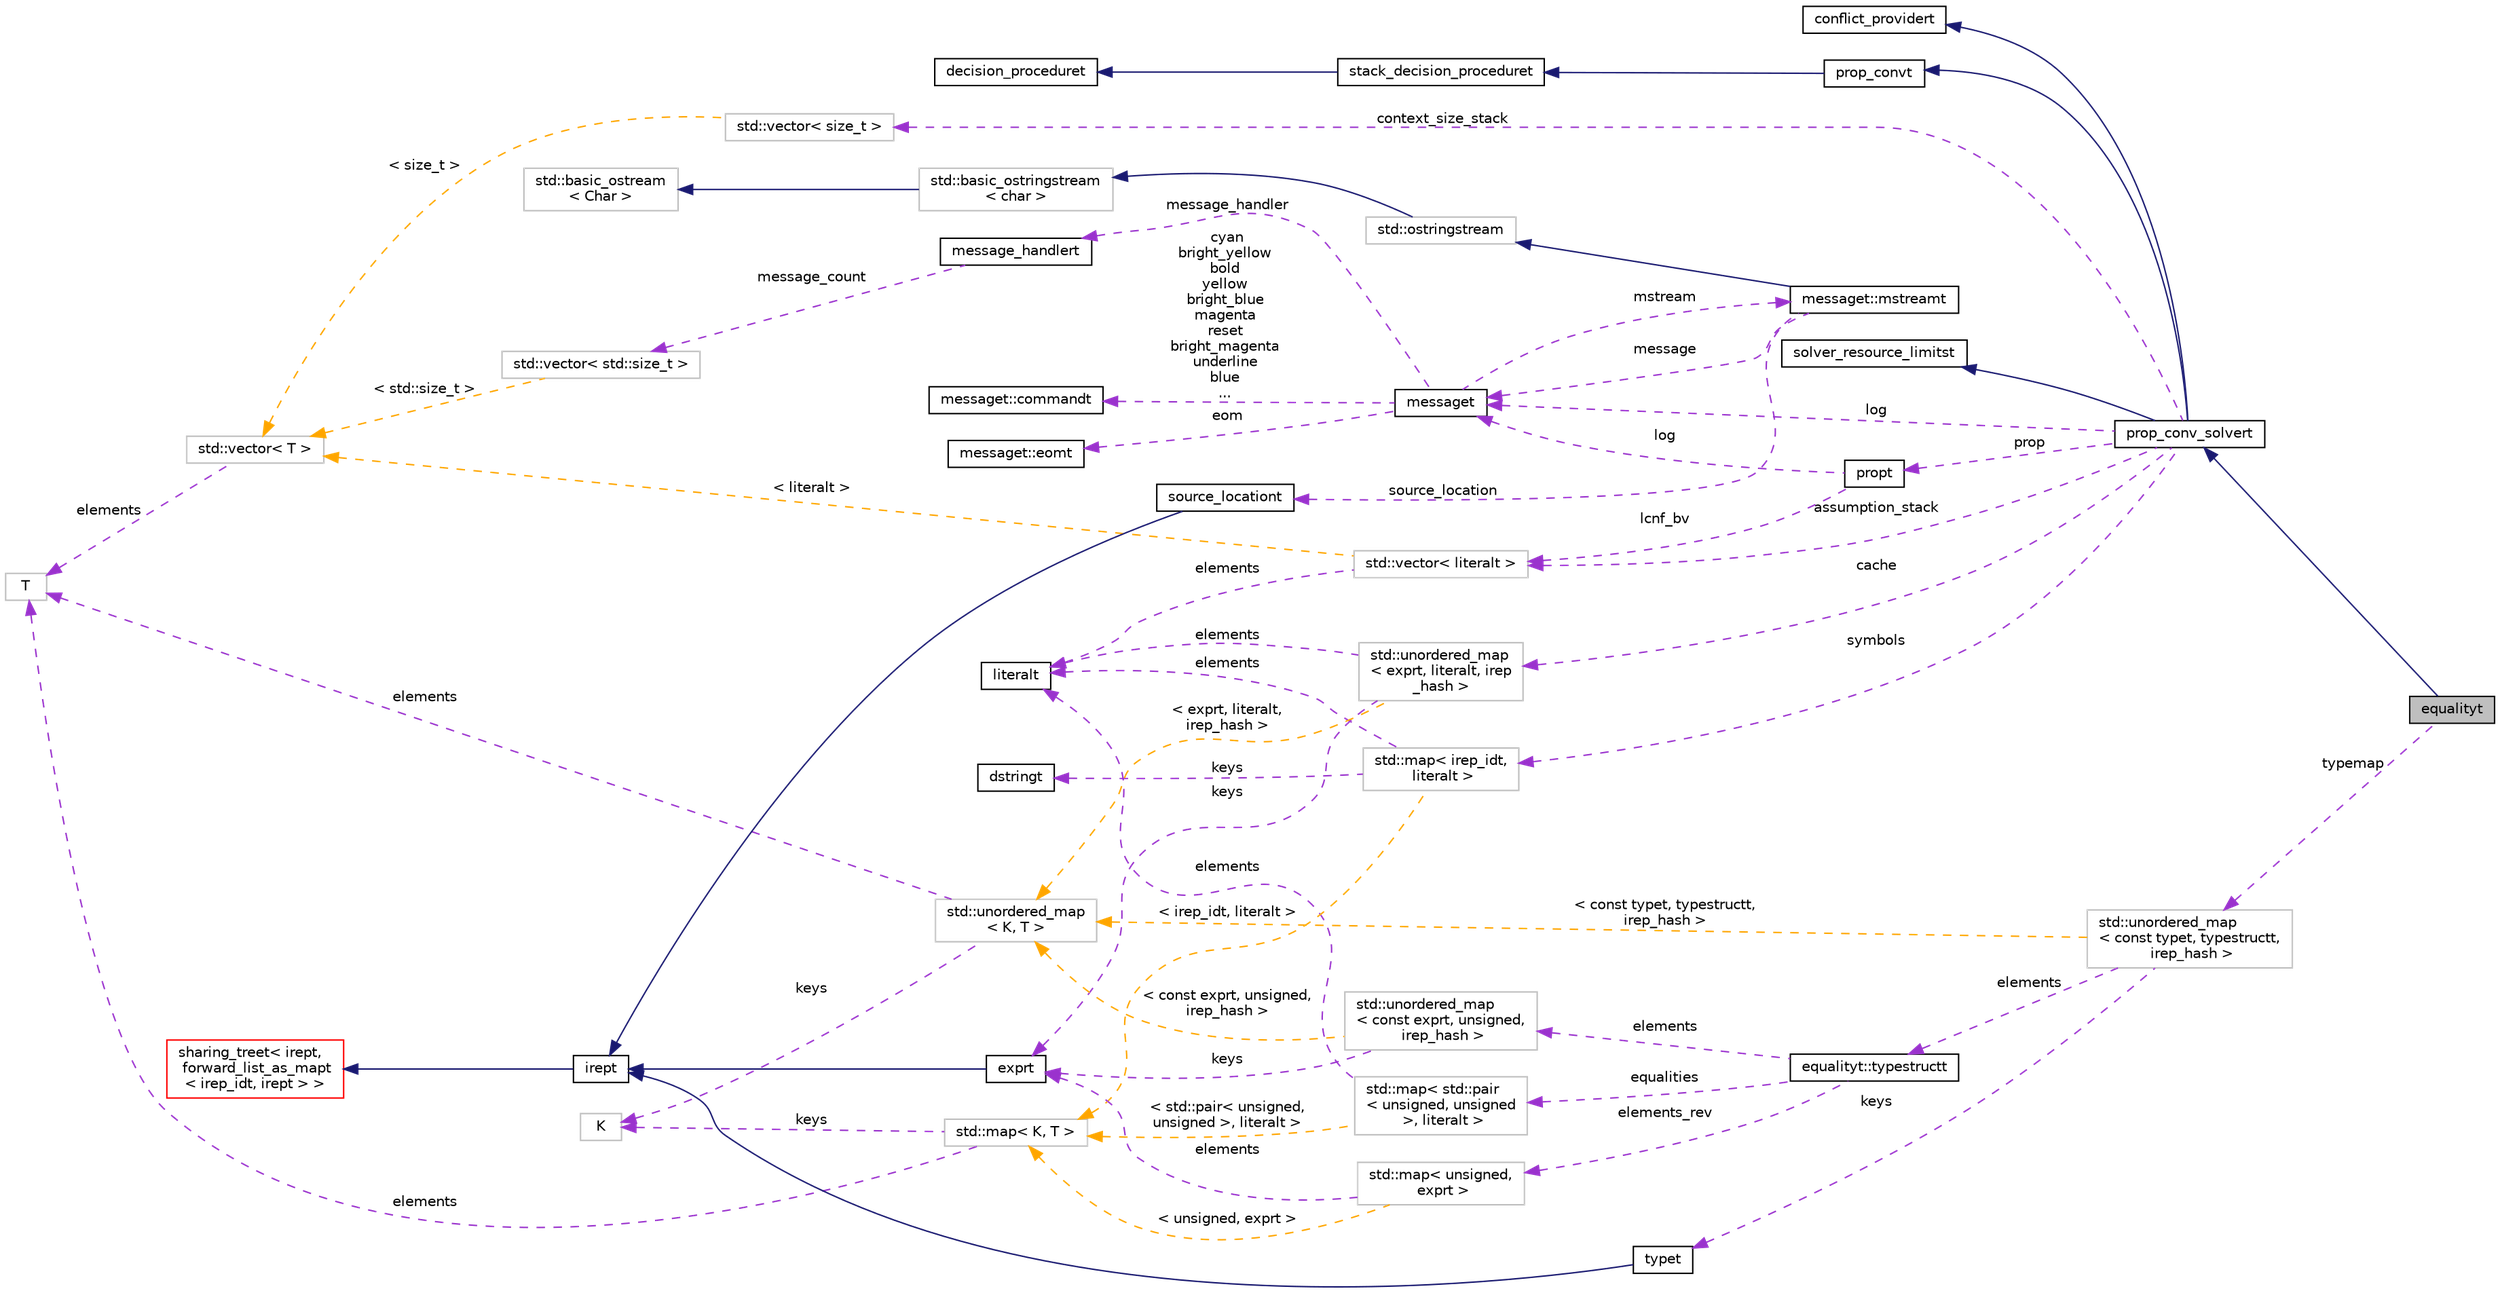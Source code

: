digraph "equalityt"
{
 // LATEX_PDF_SIZE
  bgcolor="transparent";
  edge [fontname="Helvetica",fontsize="10",labelfontname="Helvetica",labelfontsize="10"];
  node [fontname="Helvetica",fontsize="10",shape=record];
  rankdir="LR";
  Node1 [label="equalityt",height=0.2,width=0.4,color="black", fillcolor="grey75", style="filled", fontcolor="black",tooltip=" "];
  Node2 -> Node1 [dir="back",color="midnightblue",fontsize="10",style="solid",fontname="Helvetica"];
  Node2 [label="prop_conv_solvert",height=0.2,width=0.4,color="black",URL="$classprop__conv__solvert.html",tooltip=" "];
  Node3 -> Node2 [dir="back",color="midnightblue",fontsize="10",style="solid",fontname="Helvetica"];
  Node3 [label="conflict_providert",height=0.2,width=0.4,color="black",URL="$classconflict__providert.html",tooltip=" "];
  Node4 -> Node2 [dir="back",color="midnightblue",fontsize="10",style="solid",fontname="Helvetica"];
  Node4 [label="prop_convt",height=0.2,width=0.4,color="black",URL="$classprop__convt.html",tooltip=" "];
  Node5 -> Node4 [dir="back",color="midnightblue",fontsize="10",style="solid",fontname="Helvetica"];
  Node5 [label="stack_decision_proceduret",height=0.2,width=0.4,color="black",URL="$classstack__decision__proceduret.html",tooltip=" "];
  Node6 -> Node5 [dir="back",color="midnightblue",fontsize="10",style="solid",fontname="Helvetica"];
  Node6 [label="decision_proceduret",height=0.2,width=0.4,color="black",URL="$classdecision__proceduret.html",tooltip=" "];
  Node7 -> Node2 [dir="back",color="midnightblue",fontsize="10",style="solid",fontname="Helvetica"];
  Node7 [label="solver_resource_limitst",height=0.2,width=0.4,color="black",URL="$classsolver__resource__limitst.html",tooltip=" "];
  Node8 -> Node2 [dir="back",color="darkorchid3",fontsize="10",style="dashed",label=" symbols" ,fontname="Helvetica"];
  Node8 [label="std::map\< irep_idt,\l literalt \>",height=0.2,width=0.4,color="grey75",tooltip=" "];
  Node9 -> Node8 [dir="back",color="darkorchid3",fontsize="10",style="dashed",label=" keys" ,fontname="Helvetica"];
  Node9 [label="dstringt",height=0.2,width=0.4,color="black",URL="$classdstringt.html",tooltip="dstringt has one field, an unsigned integer no which is an index into a static table of strings."];
  Node10 -> Node8 [dir="back",color="darkorchid3",fontsize="10",style="dashed",label=" elements" ,fontname="Helvetica"];
  Node10 [label="literalt",height=0.2,width=0.4,color="black",URL="$classliteralt.html",tooltip=" "];
  Node11 -> Node8 [dir="back",color="orange",fontsize="10",style="dashed",label=" \< irep_idt, literalt \>" ,fontname="Helvetica"];
  Node11 [label="std::map\< K, T \>",height=0.2,width=0.4,color="grey75",tooltip="STL class."];
  Node12 -> Node11 [dir="back",color="darkorchid3",fontsize="10",style="dashed",label=" keys" ,fontname="Helvetica"];
  Node12 [label="K",height=0.2,width=0.4,color="grey75",tooltip=" "];
  Node13 -> Node11 [dir="back",color="darkorchid3",fontsize="10",style="dashed",label=" elements" ,fontname="Helvetica"];
  Node13 [label="T",height=0.2,width=0.4,color="grey75",tooltip=" "];
  Node14 -> Node2 [dir="back",color="darkorchid3",fontsize="10",style="dashed",label=" log" ,fontname="Helvetica"];
  Node14 [label="messaget",height=0.2,width=0.4,color="black",URL="$classmessaget.html",tooltip="Class that provides messages with a built-in verbosity 'level'."];
  Node15 -> Node14 [dir="back",color="darkorchid3",fontsize="10",style="dashed",label=" message_handler" ,fontname="Helvetica"];
  Node15 [label="message_handlert",height=0.2,width=0.4,color="black",URL="$classmessage__handlert.html",tooltip=" "];
  Node16 -> Node15 [dir="back",color="darkorchid3",fontsize="10",style="dashed",label=" message_count" ,fontname="Helvetica"];
  Node16 [label="std::vector\< std::size_t \>",height=0.2,width=0.4,color="grey75",tooltip=" "];
  Node17 -> Node16 [dir="back",color="orange",fontsize="10",style="dashed",label=" \< std::size_t \>" ,fontname="Helvetica"];
  Node17 [label="std::vector\< T \>",height=0.2,width=0.4,color="grey75",tooltip="STL class."];
  Node13 -> Node17 [dir="back",color="darkorchid3",fontsize="10",style="dashed",label=" elements" ,fontname="Helvetica"];
  Node18 -> Node14 [dir="back",color="darkorchid3",fontsize="10",style="dashed",label=" cyan\nbright_yellow\nbold\nyellow\nbright_blue\nmagenta\nreset\nbright_magenta\nunderline\nblue\n..." ,fontname="Helvetica"];
  Node18 [label="messaget::commandt",height=0.2,width=0.4,color="black",URL="$classmessaget_1_1commandt.html",tooltip=" "];
  Node19 -> Node14 [dir="back",color="darkorchid3",fontsize="10",style="dashed",label=" mstream" ,fontname="Helvetica"];
  Node19 [label="messaget::mstreamt",height=0.2,width=0.4,color="black",URL="$classmessaget_1_1mstreamt.html",tooltip=" "];
  Node20 -> Node19 [dir="back",color="midnightblue",fontsize="10",style="solid",fontname="Helvetica"];
  Node20 [label="std::ostringstream",height=0.2,width=0.4,color="grey75",tooltip="STL class."];
  Node21 -> Node20 [dir="back",color="midnightblue",fontsize="10",style="solid",fontname="Helvetica"];
  Node21 [label="std::basic_ostringstream\l\< char \>",height=0.2,width=0.4,color="grey75",tooltip="STL class."];
  Node22 -> Node21 [dir="back",color="midnightblue",fontsize="10",style="solid",fontname="Helvetica"];
  Node22 [label="std::basic_ostream\l\< Char \>",height=0.2,width=0.4,color="grey75",tooltip="STL class."];
  Node14 -> Node19 [dir="back",color="darkorchid3",fontsize="10",style="dashed",label=" message" ,fontname="Helvetica"];
  Node25 -> Node19 [dir="back",color="darkorchid3",fontsize="10",style="dashed",label=" source_location" ,fontname="Helvetica"];
  Node25 [label="source_locationt",height=0.2,width=0.4,color="black",URL="$classsource__locationt.html",tooltip=" "];
  Node26 -> Node25 [dir="back",color="midnightblue",fontsize="10",style="solid",fontname="Helvetica"];
  Node26 [label="irept",height=0.2,width=0.4,color="black",URL="$classirept.html",tooltip="There are a large number of kinds of tree structured or tree-like data in CPROVER."];
  Node27 -> Node26 [dir="back",color="midnightblue",fontsize="10",style="solid",fontname="Helvetica"];
  Node27 [label="sharing_treet\< irept,\l forward_list_as_mapt\l\< irep_idt, irept \> \>",height=0.2,width=0.4,color="red",URL="$classsharing__treet.html",tooltip=" "];
  Node32 -> Node14 [dir="back",color="darkorchid3",fontsize="10",style="dashed",label=" eom" ,fontname="Helvetica"];
  Node32 [label="messaget::eomt",height=0.2,width=0.4,color="black",URL="$classmessaget_1_1eomt.html",tooltip=" "];
  Node33 -> Node2 [dir="back",color="darkorchid3",fontsize="10",style="dashed",label=" cache" ,fontname="Helvetica"];
  Node33 [label="std::unordered_map\l\< exprt, literalt, irep\l_hash \>",height=0.2,width=0.4,color="grey75",tooltip=" "];
  Node34 -> Node33 [dir="back",color="darkorchid3",fontsize="10",style="dashed",label=" keys" ,fontname="Helvetica"];
  Node34 [label="exprt",height=0.2,width=0.4,color="black",URL="$classexprt.html",tooltip="Base class for all expressions."];
  Node26 -> Node34 [dir="back",color="midnightblue",fontsize="10",style="solid",fontname="Helvetica"];
  Node10 -> Node33 [dir="back",color="darkorchid3",fontsize="10",style="dashed",label=" elements" ,fontname="Helvetica"];
  Node35 -> Node33 [dir="back",color="orange",fontsize="10",style="dashed",label=" \< exprt, literalt,\l irep_hash \>" ,fontname="Helvetica"];
  Node35 [label="std::unordered_map\l\< K, T \>",height=0.2,width=0.4,color="grey75",tooltip="STL class."];
  Node12 -> Node35 [dir="back",color="darkorchid3",fontsize="10",style="dashed",label=" keys" ,fontname="Helvetica"];
  Node13 -> Node35 [dir="back",color="darkorchid3",fontsize="10",style="dashed",label=" elements" ,fontname="Helvetica"];
  Node36 -> Node2 [dir="back",color="darkorchid3",fontsize="10",style="dashed",label=" context_size_stack" ,fontname="Helvetica"];
  Node36 [label="std::vector\< size_t \>",height=0.2,width=0.4,color="grey75",tooltip=" "];
  Node17 -> Node36 [dir="back",color="orange",fontsize="10",style="dashed",label=" \< size_t \>" ,fontname="Helvetica"];
  Node37 -> Node2 [dir="back",color="darkorchid3",fontsize="10",style="dashed",label=" prop" ,fontname="Helvetica"];
  Node37 [label="propt",height=0.2,width=0.4,color="black",URL="$classpropt.html",tooltip="TO_BE_DOCUMENTED."];
  Node14 -> Node37 [dir="back",color="darkorchid3",fontsize="10",style="dashed",label=" log" ,fontname="Helvetica"];
  Node38 -> Node37 [dir="back",color="darkorchid3",fontsize="10",style="dashed",label=" lcnf_bv" ,fontname="Helvetica"];
  Node38 [label="std::vector\< literalt \>",height=0.2,width=0.4,color="grey75",tooltip=" "];
  Node10 -> Node38 [dir="back",color="darkorchid3",fontsize="10",style="dashed",label=" elements" ,fontname="Helvetica"];
  Node17 -> Node38 [dir="back",color="orange",fontsize="10",style="dashed",label=" \< literalt \>" ,fontname="Helvetica"];
  Node38 -> Node2 [dir="back",color="darkorchid3",fontsize="10",style="dashed",label=" assumption_stack" ,fontname="Helvetica"];
  Node39 -> Node1 [dir="back",color="darkorchid3",fontsize="10",style="dashed",label=" typemap" ,fontname="Helvetica"];
  Node39 [label="std::unordered_map\l\< const typet, typestructt,\l irep_hash \>",height=0.2,width=0.4,color="grey75",tooltip=" "];
  Node40 -> Node39 [dir="back",color="darkorchid3",fontsize="10",style="dashed",label=" keys" ,fontname="Helvetica"];
  Node40 [label="typet",height=0.2,width=0.4,color="black",URL="$classtypet.html",tooltip="The type of an expression, extends irept."];
  Node26 -> Node40 [dir="back",color="midnightblue",fontsize="10",style="solid",fontname="Helvetica"];
  Node41 -> Node39 [dir="back",color="darkorchid3",fontsize="10",style="dashed",label=" elements" ,fontname="Helvetica"];
  Node41 [label="equalityt::typestructt",height=0.2,width=0.4,color="black",URL="$structequalityt_1_1typestructt.html",tooltip=" "];
  Node42 -> Node41 [dir="back",color="darkorchid3",fontsize="10",style="dashed",label=" elements_rev" ,fontname="Helvetica"];
  Node42 [label="std::map\< unsigned,\l exprt \>",height=0.2,width=0.4,color="grey75",tooltip=" "];
  Node34 -> Node42 [dir="back",color="darkorchid3",fontsize="10",style="dashed",label=" elements" ,fontname="Helvetica"];
  Node11 -> Node42 [dir="back",color="orange",fontsize="10",style="dashed",label=" \< unsigned, exprt \>" ,fontname="Helvetica"];
  Node43 -> Node41 [dir="back",color="darkorchid3",fontsize="10",style="dashed",label=" equalities" ,fontname="Helvetica"];
  Node43 [label="std::map\< std::pair\l\< unsigned, unsigned\l \>, literalt \>",height=0.2,width=0.4,color="grey75",tooltip=" "];
  Node10 -> Node43 [dir="back",color="darkorchid3",fontsize="10",style="dashed",label=" elements" ,fontname="Helvetica"];
  Node11 -> Node43 [dir="back",color="orange",fontsize="10",style="dashed",label=" \< std::pair\< unsigned,\l unsigned \>, literalt \>" ,fontname="Helvetica"];
  Node44 -> Node41 [dir="back",color="darkorchid3",fontsize="10",style="dashed",label=" elements" ,fontname="Helvetica"];
  Node44 [label="std::unordered_map\l\< const exprt, unsigned,\l irep_hash \>",height=0.2,width=0.4,color="grey75",tooltip=" "];
  Node34 -> Node44 [dir="back",color="darkorchid3",fontsize="10",style="dashed",label=" keys" ,fontname="Helvetica"];
  Node35 -> Node44 [dir="back",color="orange",fontsize="10",style="dashed",label=" \< const exprt, unsigned,\l irep_hash \>" ,fontname="Helvetica"];
  Node35 -> Node39 [dir="back",color="orange",fontsize="10",style="dashed",label=" \< const typet, typestructt,\l irep_hash \>" ,fontname="Helvetica"];
}
